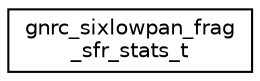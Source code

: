 digraph "Graphical Class Hierarchy"
{
 // LATEX_PDF_SIZE
  edge [fontname="Helvetica",fontsize="10",labelfontname="Helvetica",labelfontsize="10"];
  node [fontname="Helvetica",fontsize="10",shape=record];
  rankdir="LR";
  Node0 [label="gnrc_sixlowpan_frag\l_sfr_stats_t",height=0.2,width=0.4,color="black", fillcolor="white", style="filled",URL="$structgnrc__sixlowpan__frag__sfr__stats__t.html",tooltip="Stats on selective fragment recovery."];
}
